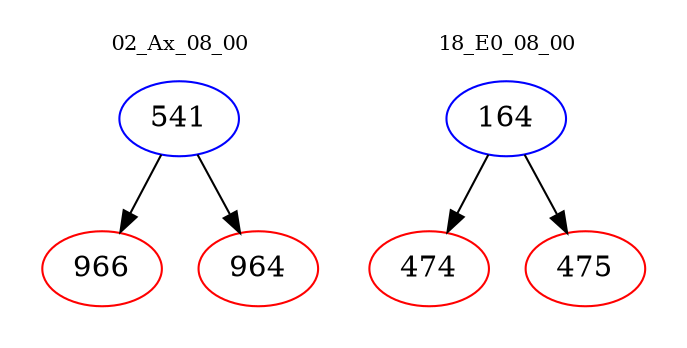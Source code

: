 digraph{
subgraph cluster_0 {
color = white
label = "02_Ax_08_00";
fontsize=10;
T0_541 [label="541", color="blue"]
T0_541 -> T0_966 [color="black"]
T0_966 [label="966", color="red"]
T0_541 -> T0_964 [color="black"]
T0_964 [label="964", color="red"]
}
subgraph cluster_1 {
color = white
label = "18_E0_08_00";
fontsize=10;
T1_164 [label="164", color="blue"]
T1_164 -> T1_474 [color="black"]
T1_474 [label="474", color="red"]
T1_164 -> T1_475 [color="black"]
T1_475 [label="475", color="red"]
}
}
